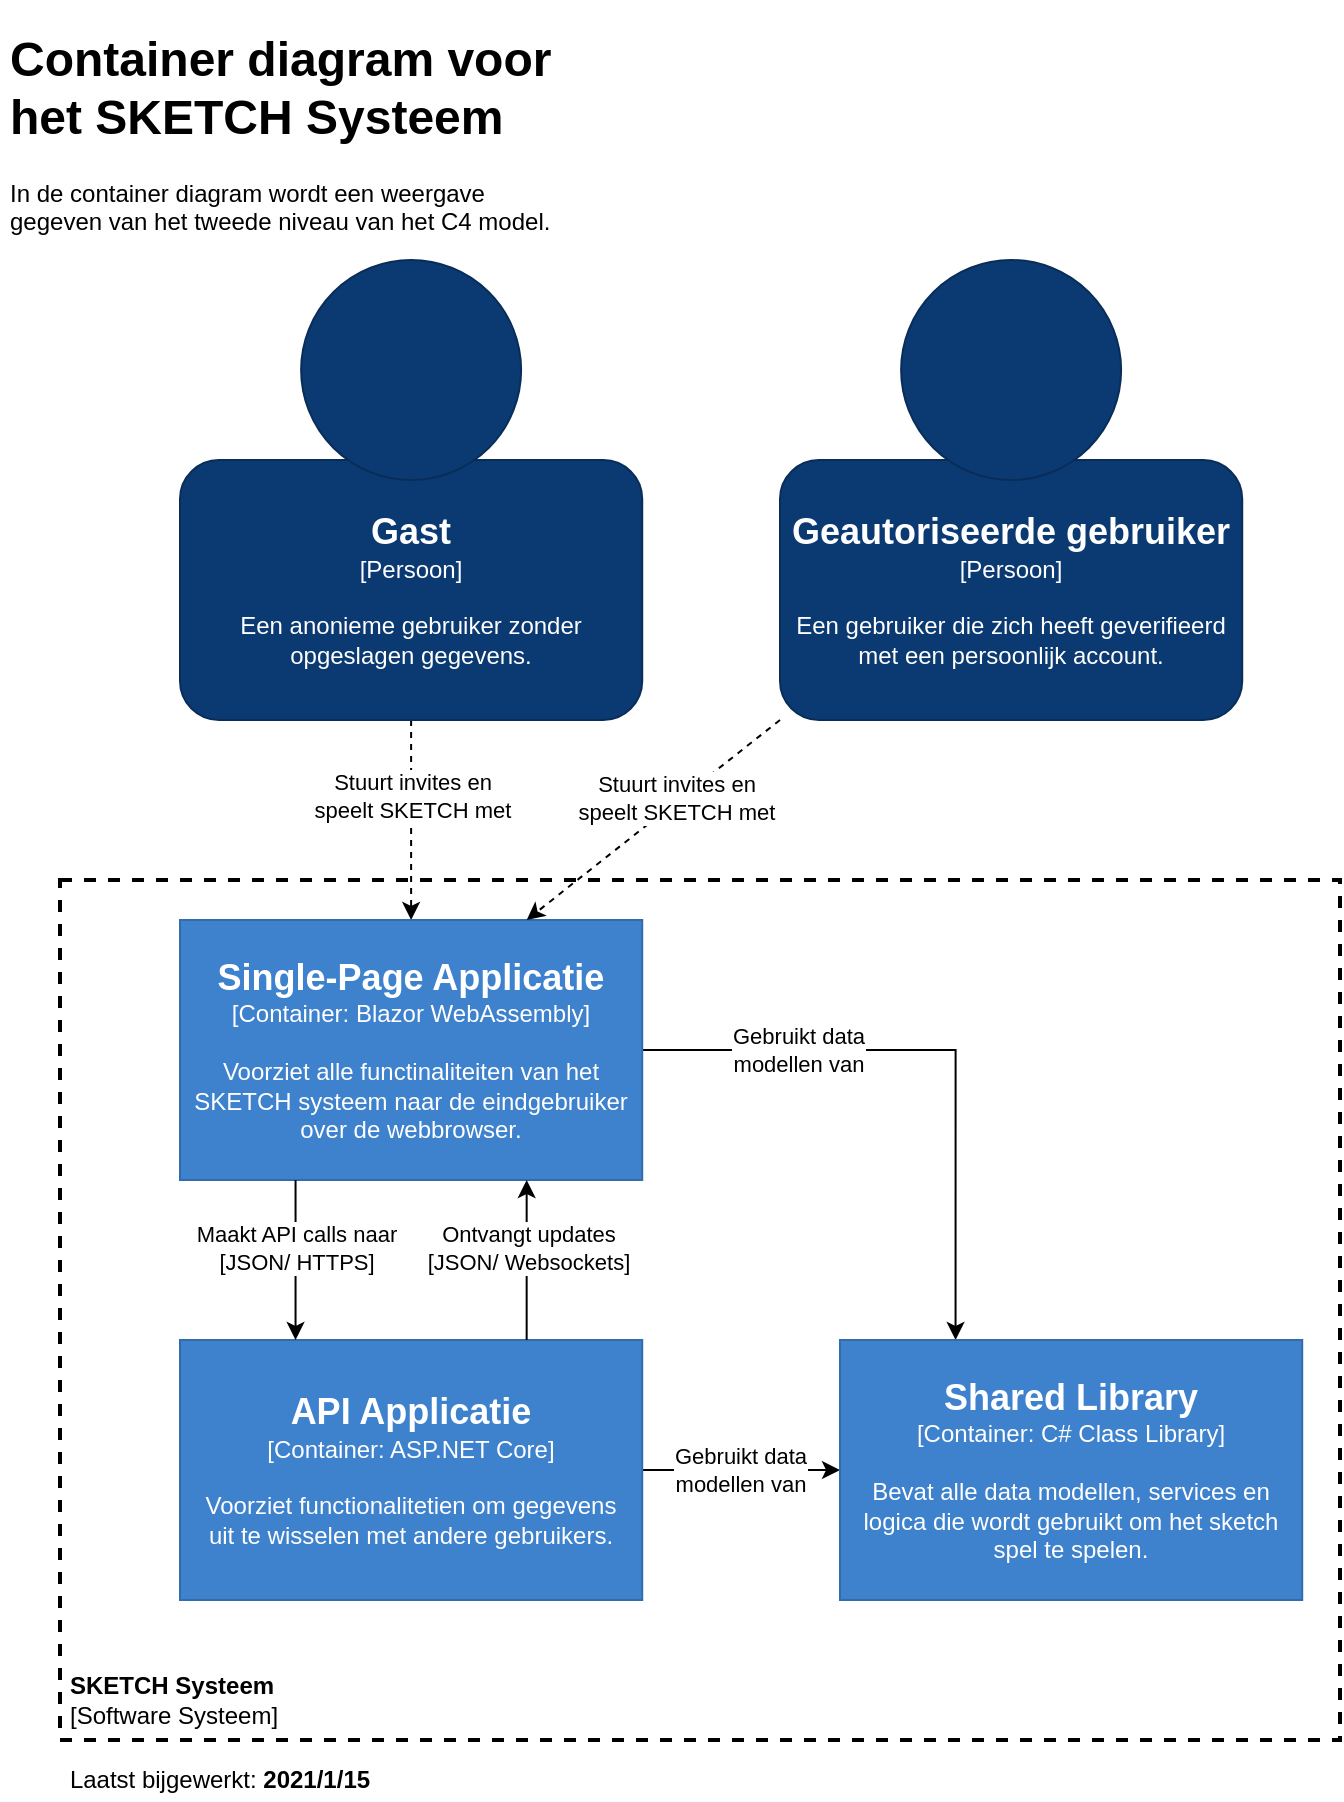 <mxfile version="14.2.3" type="device"><diagram id="0EQq3_DD40xVcdJ1NqnB" name="Page-1"><mxGraphModel dx="1185" dy="613" grid="1" gridSize="10" guides="1" tooltips="1" connect="1" arrows="1" fold="1" page="1" pageScale="1" pageWidth="850" pageHeight="1100" math="0" shadow="0"><root><mxCell id="0"/><mxCell id="1" parent="0"/><mxCell id="v37EGaMsIHi0h_4ukkYd-4" value="&lt;div&gt;&lt;font style=&quot;font-size: 12px&quot;&gt;&lt;b&gt;SKETCH Systeem&lt;/b&gt;&lt;/font&gt;&lt;/div&gt;&lt;font style=&quot;font-size: 12px&quot;&gt;[Software Systeem]&lt;/font&gt;" style="text;html=1;fillColor=none;spacing=5;spacingTop=-20;whiteSpace=wrap;overflow=hidden;rounded=0;dashed=1;verticalAlign=bottom;strokeColor=#000000;strokeWidth=2;" parent="1" vertex="1"><mxGeometry x="60" y="440" width="640" height="430" as="geometry"/></mxCell><mxCell id="a9AxUXoso5gwzvD8GRVz-10" style="edgeStyle=orthogonalEdgeStyle;rounded=0;orthogonalLoop=1;jettySize=auto;html=1;exitX=0.5;exitY=1;exitDx=0;exitDy=0;entryX=0.5;entryY=0;entryDx=0;entryDy=0;dashed=1;" edge="1" parent="1" source="LmKhRdi0EVMMB8hKt66K-3" target="v37EGaMsIHi0h_4ukkYd-5"><mxGeometry relative="1" as="geometry"/></mxCell><mxCell id="a9AxUXoso5gwzvD8GRVz-20" value="&lt;div&gt;Stuurt invites en &lt;br&gt;&lt;/div&gt;&lt;div&gt;speelt SKETCH met&lt;/div&gt;" style="edgeLabel;html=1;align=center;verticalAlign=middle;resizable=0;points=[];" vertex="1" connectable="0" parent="a9AxUXoso5gwzvD8GRVz-10"><mxGeometry x="-0.243" relative="1" as="geometry"><mxPoint as="offset"/></mxGeometry></mxCell><mxCell id="LmKhRdi0EVMMB8hKt66K-3" value="&lt;div&gt;&lt;font size=&quot;1&quot;&gt;&lt;b&gt;&lt;font style=&quot;font-size: 18px&quot; color=&quot;#FFFFFF&quot;&gt;Gast&lt;/font&gt;&lt;/b&gt;&lt;/font&gt;&lt;/div&gt;&lt;div&gt;&lt;font color=&quot;#FFFFFF&quot;&gt;[Persoon]&lt;br&gt;&lt;/font&gt;&lt;/div&gt;&lt;div&gt;&lt;font color=&quot;#FFFFFF&quot;&gt;&lt;br&gt;&lt;/font&gt;&lt;/div&gt;&lt;div&gt;&lt;font color=&quot;#FFFFFF&quot;&gt;Een anonieme gebruiker zonder opgeslagen gegevens.&lt;br&gt;&lt;/font&gt;&lt;/div&gt;" style="rounded=1;whiteSpace=wrap;html=1;fillColor=#0B3A72;strokeColor=#092D59;" parent="1" vertex="1"><mxGeometry x="120" y="230" width="231.11" height="130" as="geometry"/></mxCell><mxCell id="LmKhRdi0EVMMB8hKt66K-2" value="" style="ellipse;whiteSpace=wrap;html=1;aspect=fixed;fillColor=#0B3A72;strokeColor=#092D59;" parent="1" vertex="1"><mxGeometry x="180.56" y="130" width="110" height="110" as="geometry"/></mxCell><mxCell id="KuRCUdcDtAR2WhRtVYo3-1" value="&lt;h1&gt;Container diagram voor het SKETCH Systeem&lt;br&gt;&lt;/h1&gt;&lt;p&gt;In de container diagram wordt een weergave gegeven van het tweede niveau van het C4 model.&lt;/p&gt;" style="text;html=1;strokeColor=none;fillColor=none;spacing=5;spacingTop=-20;whiteSpace=wrap;overflow=hidden;rounded=0;" parent="1" vertex="1"><mxGeometry x="30" y="10" width="280" height="120" as="geometry"/></mxCell><mxCell id="KuRCUdcDtAR2WhRtVYo3-2" value="Laatst bijgewerkt: &lt;b&gt;2021/1/15&lt;/b&gt;" style="text;html=1;strokeColor=none;fillColor=none;align=center;verticalAlign=middle;whiteSpace=wrap;rounded=0;" parent="1" vertex="1"><mxGeometry x="60" y="880" width="160" height="20" as="geometry"/></mxCell><mxCell id="a9AxUXoso5gwzvD8GRVz-11" style="edgeStyle=orthogonalEdgeStyle;rounded=0;orthogonalLoop=1;jettySize=auto;html=1;exitX=1;exitY=0.5;exitDx=0;exitDy=0;entryX=0.25;entryY=0;entryDx=0;entryDy=0;" edge="1" parent="1" source="v37EGaMsIHi0h_4ukkYd-5" target="a9AxUXoso5gwzvD8GRVz-4"><mxGeometry relative="1" as="geometry"/></mxCell><mxCell id="a9AxUXoso5gwzvD8GRVz-12" value="&lt;div&gt;Gebruikt data &lt;br&gt;&lt;/div&gt;&lt;div&gt;modellen van&lt;/div&gt;" style="edgeLabel;html=1;align=center;verticalAlign=middle;resizable=0;points=[];" vertex="1" connectable="0" parent="a9AxUXoso5gwzvD8GRVz-11"><mxGeometry x="-0.419" y="2" relative="1" as="geometry"><mxPoint x="-9.73" y="2" as="offset"/></mxGeometry></mxCell><mxCell id="v37EGaMsIHi0h_4ukkYd-5" value="&lt;div&gt;&lt;font size=&quot;1&quot;&gt;&lt;b&gt;&lt;font style=&quot;font-size: 18px&quot; color=&quot;#FFFFFF&quot;&gt;Single-Page Applicatie&lt;br&gt;&lt;/font&gt;&lt;/b&gt;&lt;/font&gt;&lt;/div&gt;&lt;div&gt;&lt;font color=&quot;#FFFFFF&quot;&gt;[Container: Blazor WebAssembly]&lt;br&gt;&lt;/font&gt;&lt;/div&gt;&lt;div&gt;&lt;font color=&quot;#FFFFFF&quot;&gt;&lt;br&gt;&lt;/font&gt;&lt;/div&gt;&lt;div&gt;&lt;font color=&quot;#FFFFFF&quot;&gt;Voorziet alle functinaliteiten van het SKETCH systeem naar de eindgebruiker over de webbrowser.&lt;br&gt;&lt;/font&gt;&lt;/div&gt;" style="rounded=0;whiteSpace=wrap;html=1;fillColor=#3E82CE;strokeColor=#336CAB;" parent="1" vertex="1"><mxGeometry x="120" y="460" width="231.11" height="130" as="geometry"/></mxCell><mxCell id="a9AxUXoso5gwzvD8GRVz-9" style="edgeStyle=orthogonalEdgeStyle;rounded=0;orthogonalLoop=1;jettySize=auto;html=1;exitX=1;exitY=0.5;exitDx=0;exitDy=0;entryX=0;entryY=0.5;entryDx=0;entryDy=0;" edge="1" parent="1" source="a9AxUXoso5gwzvD8GRVz-3" target="a9AxUXoso5gwzvD8GRVz-4"><mxGeometry relative="1" as="geometry"><Array as="points"><mxPoint x="400" y="735"/><mxPoint x="400" y="735"/></Array></mxGeometry></mxCell><mxCell id="a9AxUXoso5gwzvD8GRVz-13" value="&lt;div&gt;Gebruikt data &lt;br&gt;&lt;/div&gt;&lt;div&gt;modellen van&lt;/div&gt;" style="edgeLabel;html=1;align=center;verticalAlign=middle;resizable=0;points=[];" vertex="1" connectable="0" parent="a9AxUXoso5gwzvD8GRVz-9"><mxGeometry x="-0.199" y="1" relative="1" as="geometry"><mxPoint x="9.58" y="1" as="offset"/></mxGeometry></mxCell><mxCell id="a9AxUXoso5gwzvD8GRVz-3" value="&lt;div&gt;&lt;font size=&quot;1&quot;&gt;&lt;b&gt;&lt;font style=&quot;font-size: 18px&quot; color=&quot;#FFFFFF&quot;&gt;API Applicatie&lt;br&gt;&lt;/font&gt;&lt;/b&gt;&lt;/font&gt;&lt;/div&gt;&lt;div&gt;&lt;font color=&quot;#FFFFFF&quot;&gt;[Container: ASP.NET Core]&lt;br&gt;&lt;/font&gt;&lt;/div&gt;&lt;div&gt;&lt;font color=&quot;#FFFFFF&quot;&gt;&lt;br&gt;&lt;/font&gt;&lt;/div&gt;&lt;div&gt;&lt;font color=&quot;#FFFFFF&quot;&gt;Voorziet functionalitetien om gegevens &lt;br&gt;&lt;/font&gt;&lt;/div&gt;&lt;div&gt;&lt;font color=&quot;#FFFFFF&quot;&gt;uit te wisselen met andere gebruikers.&lt;br&gt;&lt;/font&gt;&lt;/div&gt;" style="rounded=0;whiteSpace=wrap;html=1;fillColor=#3E82CE;strokeColor=#336CAB;" vertex="1" parent="1"><mxGeometry x="120" y="670" width="231.11" height="130" as="geometry"/></mxCell><mxCell id="a9AxUXoso5gwzvD8GRVz-4" value="&lt;div&gt;&lt;font size=&quot;1&quot;&gt;&lt;b&gt;&lt;font style=&quot;font-size: 18px&quot; color=&quot;#FFFFFF&quot;&gt;Shared Library&lt;br&gt;&lt;/font&gt;&lt;/b&gt;&lt;/font&gt;&lt;/div&gt;&lt;div&gt;&lt;font color=&quot;#FFFFFF&quot;&gt;[Container: C# Class Library]&lt;br&gt;&lt;/font&gt;&lt;/div&gt;&lt;div&gt;&lt;font color=&quot;#FFFFFF&quot;&gt;&lt;br&gt;&lt;/font&gt;&lt;/div&gt;&lt;div&gt;&lt;font color=&quot;#FFFFFF&quot;&gt;Bevat alle data modellen, services en logica die wordt gebruikt om het sketch spel te spelen.&lt;br&gt;&lt;/font&gt;&lt;/div&gt;" style="rounded=0;whiteSpace=wrap;html=1;fillColor=#3E82CE;strokeColor=#336CAB;" vertex="1" parent="1"><mxGeometry x="450" y="670" width="231.11" height="130" as="geometry"/></mxCell><mxCell id="a9AxUXoso5gwzvD8GRVz-5" value="" style="endArrow=classic;html=1;exitX=0.25;exitY=1;exitDx=0;exitDy=0;entryX=0.25;entryY=0;entryDx=0;entryDy=0;" edge="1" parent="1" source="v37EGaMsIHi0h_4ukkYd-5" target="a9AxUXoso5gwzvD8GRVz-3"><mxGeometry width="50" height="50" relative="1" as="geometry"><mxPoint x="80.005" y="600" as="sourcePoint"/><mxPoint x="80.005" y="670" as="targetPoint"/></mxGeometry></mxCell><mxCell id="a9AxUXoso5gwzvD8GRVz-6" value="&lt;div&gt;Maakt API calls naar&lt;/div&gt;&lt;div&gt;[JSON/ HTTPS]&lt;br&gt;&lt;/div&gt;" style="edgeLabel;html=1;align=center;verticalAlign=middle;resizable=0;points=[];" vertex="1" connectable="0" parent="a9AxUXoso5gwzvD8GRVz-5"><mxGeometry x="-0.197" y="-2" relative="1" as="geometry"><mxPoint x="2" y="2" as="offset"/></mxGeometry></mxCell><mxCell id="a9AxUXoso5gwzvD8GRVz-7" value="" style="endArrow=classic;html=1;exitX=0.75;exitY=0;exitDx=0;exitDy=0;entryX=0.75;entryY=1;entryDx=0;entryDy=0;" edge="1" parent="1" source="a9AxUXoso5gwzvD8GRVz-3" target="v37EGaMsIHi0h_4ukkYd-5"><mxGeometry width="50" height="50" relative="1" as="geometry"><mxPoint x="192.783" y="670" as="sourcePoint"/><mxPoint x="192.783" y="600" as="targetPoint"/></mxGeometry></mxCell><mxCell id="a9AxUXoso5gwzvD8GRVz-8" value="Ontvangt updates&lt;br&gt;&lt;div&gt;[JSON/ Websockets]&lt;br&gt;&lt;/div&gt;" style="edgeLabel;html=1;align=center;verticalAlign=middle;resizable=0;points=[];" vertex="1" connectable="0" parent="a9AxUXoso5gwzvD8GRVz-7"><mxGeometry x="0.244" relative="1" as="geometry"><mxPoint y="3.45" as="offset"/></mxGeometry></mxCell><mxCell id="a9AxUXoso5gwzvD8GRVz-14" value="&lt;div&gt;&lt;font size=&quot;1&quot;&gt;&lt;b&gt;&lt;font style=&quot;font-size: 18px&quot; color=&quot;#FFFFFF&quot;&gt;Geautoriseerde gebruiker&lt;br&gt;&lt;/font&gt;&lt;/b&gt;&lt;/font&gt;&lt;/div&gt;&lt;div&gt;&lt;font color=&quot;#FFFFFF&quot;&gt;[Persoon]&lt;br&gt;&lt;/font&gt;&lt;/div&gt;&lt;div&gt;&lt;font color=&quot;#FFFFFF&quot;&gt;&lt;br&gt;&lt;/font&gt;&lt;/div&gt;&lt;div&gt;&lt;font color=&quot;#FFFFFF&quot;&gt;Een gebruiker die zich heeft geverifieerd met een persoonlijk account.&lt;br&gt;&lt;/font&gt;&lt;/div&gt;" style="rounded=1;whiteSpace=wrap;html=1;fillColor=#0B3A72;strokeColor=#092D59;" vertex="1" parent="1"><mxGeometry x="420" y="230" width="231.11" height="130" as="geometry"/></mxCell><mxCell id="a9AxUXoso5gwzvD8GRVz-15" value="" style="ellipse;whiteSpace=wrap;html=1;aspect=fixed;fillColor=#0B3A72;strokeColor=#092D59;" vertex="1" parent="1"><mxGeometry x="480.56" y="130" width="110" height="110" as="geometry"/></mxCell><mxCell id="a9AxUXoso5gwzvD8GRVz-18" value="" style="endArrow=classic;html=1;dashed=1;entryX=0.75;entryY=0;entryDx=0;entryDy=0;exitX=0;exitY=1;exitDx=0;exitDy=0;" edge="1" parent="1" source="a9AxUXoso5gwzvD8GRVz-14" target="v37EGaMsIHi0h_4ukkYd-5"><mxGeometry width="50" height="50" relative="1" as="geometry"><mxPoint x="420" y="370" as="sourcePoint"/><mxPoint x="253.61" y="500" as="targetPoint"/></mxGeometry></mxCell><mxCell id="a9AxUXoso5gwzvD8GRVz-21" value="&lt;div&gt;Stuurt invites en &lt;br&gt;&lt;/div&gt;&lt;div&gt;speelt SKETCH met&lt;/div&gt;" style="edgeLabel;html=1;align=center;verticalAlign=middle;resizable=0;points=[];" vertex="1" connectable="0" parent="a9AxUXoso5gwzvD8GRVz-18"><mxGeometry x="-0.186" y="-2" relative="1" as="geometry"><mxPoint as="offset"/></mxGeometry></mxCell></root></mxGraphModel></diagram></mxfile>